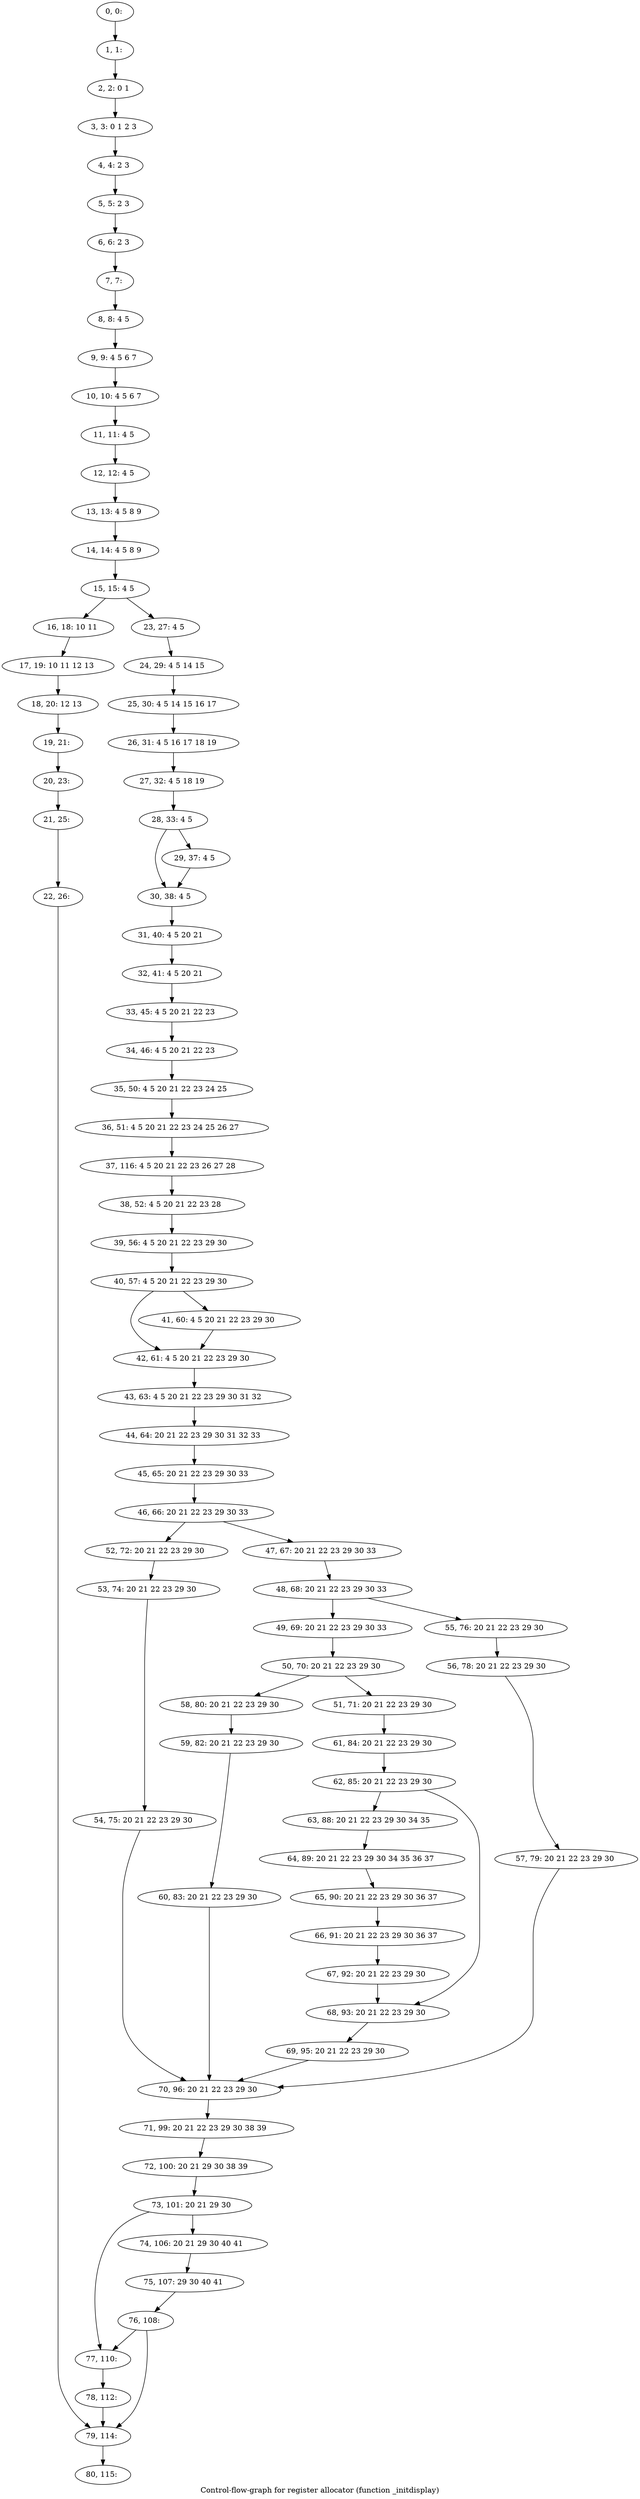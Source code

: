 digraph G {
graph [label="Control-flow-graph for register allocator (function _initdisplay)"]
0[label="0, 0: "];
1[label="1, 1: "];
2[label="2, 2: 0 1 "];
3[label="3, 3: 0 1 2 3 "];
4[label="4, 4: 2 3 "];
5[label="5, 5: 2 3 "];
6[label="6, 6: 2 3 "];
7[label="7, 7: "];
8[label="8, 8: 4 5 "];
9[label="9, 9: 4 5 6 7 "];
10[label="10, 10: 4 5 6 7 "];
11[label="11, 11: 4 5 "];
12[label="12, 12: 4 5 "];
13[label="13, 13: 4 5 8 9 "];
14[label="14, 14: 4 5 8 9 "];
15[label="15, 15: 4 5 "];
16[label="16, 18: 10 11 "];
17[label="17, 19: 10 11 12 13 "];
18[label="18, 20: 12 13 "];
19[label="19, 21: "];
20[label="20, 23: "];
21[label="21, 25: "];
22[label="22, 26: "];
23[label="23, 27: 4 5 "];
24[label="24, 29: 4 5 14 15 "];
25[label="25, 30: 4 5 14 15 16 17 "];
26[label="26, 31: 4 5 16 17 18 19 "];
27[label="27, 32: 4 5 18 19 "];
28[label="28, 33: 4 5 "];
29[label="29, 37: 4 5 "];
30[label="30, 38: 4 5 "];
31[label="31, 40: 4 5 20 21 "];
32[label="32, 41: 4 5 20 21 "];
33[label="33, 45: 4 5 20 21 22 23 "];
34[label="34, 46: 4 5 20 21 22 23 "];
35[label="35, 50: 4 5 20 21 22 23 24 25 "];
36[label="36, 51: 4 5 20 21 22 23 24 25 26 27 "];
37[label="37, 116: 4 5 20 21 22 23 26 27 28 "];
38[label="38, 52: 4 5 20 21 22 23 28 "];
39[label="39, 56: 4 5 20 21 22 23 29 30 "];
40[label="40, 57: 4 5 20 21 22 23 29 30 "];
41[label="41, 60: 4 5 20 21 22 23 29 30 "];
42[label="42, 61: 4 5 20 21 22 23 29 30 "];
43[label="43, 63: 4 5 20 21 22 23 29 30 31 32 "];
44[label="44, 64: 20 21 22 23 29 30 31 32 33 "];
45[label="45, 65: 20 21 22 23 29 30 33 "];
46[label="46, 66: 20 21 22 23 29 30 33 "];
47[label="47, 67: 20 21 22 23 29 30 33 "];
48[label="48, 68: 20 21 22 23 29 30 33 "];
49[label="49, 69: 20 21 22 23 29 30 33 "];
50[label="50, 70: 20 21 22 23 29 30 "];
51[label="51, 71: 20 21 22 23 29 30 "];
52[label="52, 72: 20 21 22 23 29 30 "];
53[label="53, 74: 20 21 22 23 29 30 "];
54[label="54, 75: 20 21 22 23 29 30 "];
55[label="55, 76: 20 21 22 23 29 30 "];
56[label="56, 78: 20 21 22 23 29 30 "];
57[label="57, 79: 20 21 22 23 29 30 "];
58[label="58, 80: 20 21 22 23 29 30 "];
59[label="59, 82: 20 21 22 23 29 30 "];
60[label="60, 83: 20 21 22 23 29 30 "];
61[label="61, 84: 20 21 22 23 29 30 "];
62[label="62, 85: 20 21 22 23 29 30 "];
63[label="63, 88: 20 21 22 23 29 30 34 35 "];
64[label="64, 89: 20 21 22 23 29 30 34 35 36 37 "];
65[label="65, 90: 20 21 22 23 29 30 36 37 "];
66[label="66, 91: 20 21 22 23 29 30 36 37 "];
67[label="67, 92: 20 21 22 23 29 30 "];
68[label="68, 93: 20 21 22 23 29 30 "];
69[label="69, 95: 20 21 22 23 29 30 "];
70[label="70, 96: 20 21 22 23 29 30 "];
71[label="71, 99: 20 21 22 23 29 30 38 39 "];
72[label="72, 100: 20 21 29 30 38 39 "];
73[label="73, 101: 20 21 29 30 "];
74[label="74, 106: 20 21 29 30 40 41 "];
75[label="75, 107: 29 30 40 41 "];
76[label="76, 108: "];
77[label="77, 110: "];
78[label="78, 112: "];
79[label="79, 114: "];
80[label="80, 115: "];
0->1 ;
1->2 ;
2->3 ;
3->4 ;
4->5 ;
5->6 ;
6->7 ;
7->8 ;
8->9 ;
9->10 ;
10->11 ;
11->12 ;
12->13 ;
13->14 ;
14->15 ;
15->16 ;
15->23 ;
16->17 ;
17->18 ;
18->19 ;
19->20 ;
20->21 ;
21->22 ;
22->79 ;
23->24 ;
24->25 ;
25->26 ;
26->27 ;
27->28 ;
28->29 ;
28->30 ;
29->30 ;
30->31 ;
31->32 ;
32->33 ;
33->34 ;
34->35 ;
35->36 ;
36->37 ;
37->38 ;
38->39 ;
39->40 ;
40->41 ;
40->42 ;
41->42 ;
42->43 ;
43->44 ;
44->45 ;
45->46 ;
46->47 ;
46->52 ;
47->48 ;
48->49 ;
48->55 ;
49->50 ;
50->51 ;
50->58 ;
51->61 ;
52->53 ;
53->54 ;
54->70 ;
55->56 ;
56->57 ;
57->70 ;
58->59 ;
59->60 ;
60->70 ;
61->62 ;
62->63 ;
62->68 ;
63->64 ;
64->65 ;
65->66 ;
66->67 ;
67->68 ;
68->69 ;
69->70 ;
70->71 ;
71->72 ;
72->73 ;
73->74 ;
73->77 ;
74->75 ;
75->76 ;
76->77 ;
76->79 ;
77->78 ;
78->79 ;
79->80 ;
}

